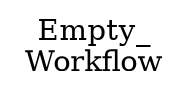 digraph Empty_Workflow {

	splines="polyline"
	labelloc="t";
	label="Empty_
Workflow";
	node [shape = circle];




}
